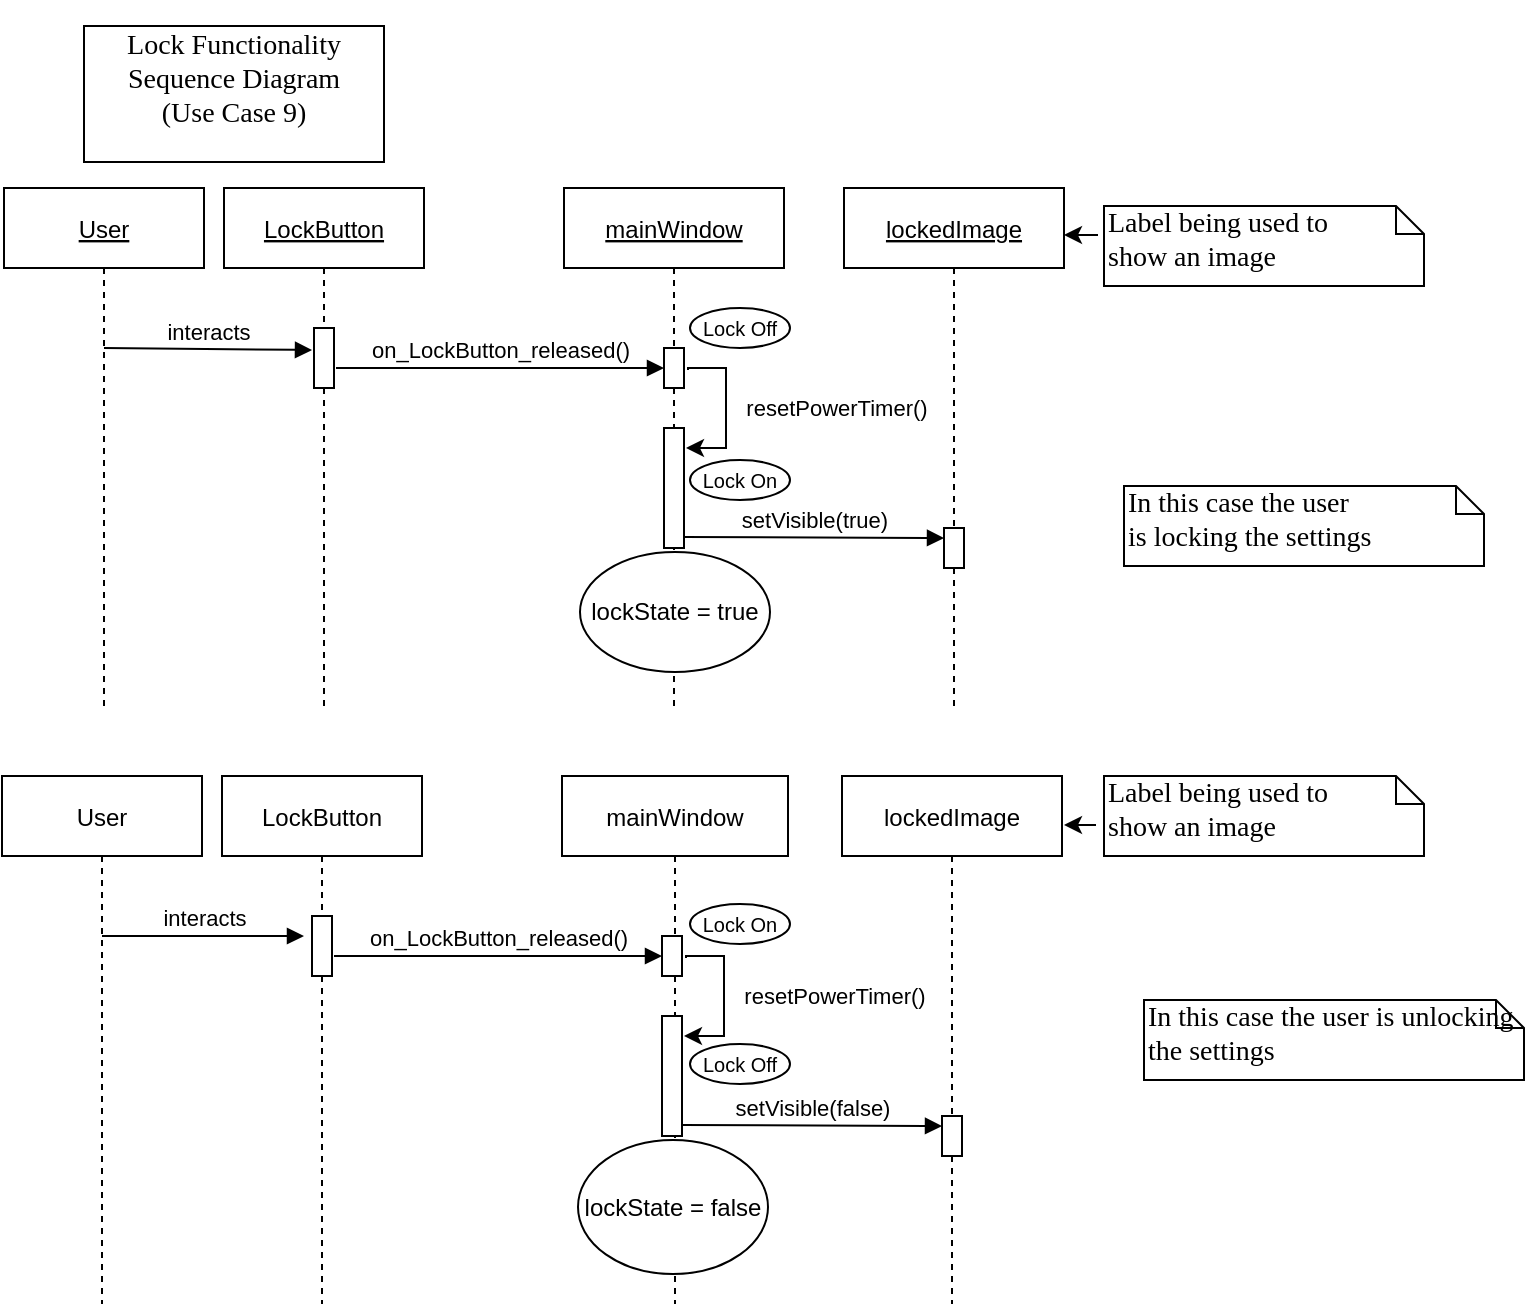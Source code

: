 <mxfile version="15.9.4" type="device"><diagram id="kgpKYQtTHZ0yAKxKKP6v" name="Page-1"><mxGraphModel dx="1422" dy="780" grid="1" gridSize="10" guides="1" tooltips="1" connect="1" arrows="1" fold="1" page="1" pageScale="1" pageWidth="1000" pageHeight="700" math="0" shadow="0"><root><mxCell id="0"/><mxCell id="1" parent="0"/><mxCell id="3nuBFxr9cyL0pnOWT2aG-1" value="LockButton" style="shape=umlLifeline;perimeter=lifelinePerimeter;container=1;collapsible=0;recursiveResize=0;rounded=0;shadow=0;strokeWidth=1;fontStyle=4" parent="1" vertex="1"><mxGeometry x="120" y="111" width="100" height="260" as="geometry"/></mxCell><mxCell id="3nuBFxr9cyL0pnOWT2aG-2" value="" style="points=[];perimeter=orthogonalPerimeter;rounded=0;shadow=0;strokeWidth=1;fillColor=default;" parent="3nuBFxr9cyL0pnOWT2aG-1" vertex="1"><mxGeometry x="45" y="70" width="10" height="30" as="geometry"/></mxCell><mxCell id="3nuBFxr9cyL0pnOWT2aG-5" value="mainWindow" style="shape=umlLifeline;perimeter=lifelinePerimeter;container=1;collapsible=0;recursiveResize=0;rounded=0;shadow=0;strokeWidth=1;fontStyle=4" parent="1" vertex="1"><mxGeometry x="290" y="111" width="110" height="260" as="geometry"/></mxCell><mxCell id="ivACF5KOrwC9vCTQ_RNN-10" value="resetPowerTimer()" style="edgeStyle=orthogonalEdgeStyle;rounded=0;orthogonalLoop=1;jettySize=auto;html=1;startArrow=none;exitX=1.2;exitY=0.55;exitDx=0;exitDy=0;exitPerimeter=0;" parent="3nuBFxr9cyL0pnOWT2aG-5" source="3nuBFxr9cyL0pnOWT2aG-6" edge="1"><mxGeometry y="55" relative="1" as="geometry"><Array as="points"><mxPoint x="62" y="90"/><mxPoint x="81" y="90"/><mxPoint x="81" y="130"/></Array><mxPoint as="offset"/><mxPoint x="66" y="90" as="sourcePoint"/><mxPoint x="61" y="130" as="targetPoint"/></mxGeometry></mxCell><mxCell id="ivACF5KOrwC9vCTQ_RNN-11" value="" style="points=[];perimeter=orthogonalPerimeter;rounded=0;shadow=0;strokeWidth=1;fillColor=default;" parent="3nuBFxr9cyL0pnOWT2aG-5" vertex="1"><mxGeometry x="50" y="120" width="10" height="60" as="geometry"/></mxCell><mxCell id="D84-XhFgPjTmM_HfTs0J-2" value="Lock Off" style="ellipse;whiteSpace=wrap;html=1;fontSize=10;" parent="3nuBFxr9cyL0pnOWT2aG-5" vertex="1"><mxGeometry x="63" y="60" width="50" height="20" as="geometry"/></mxCell><mxCell id="3nuBFxr9cyL0pnOWT2aG-6" value="" style="points=[];perimeter=orthogonalPerimeter;rounded=0;shadow=0;strokeWidth=1;fillColor=default;" parent="3nuBFxr9cyL0pnOWT2aG-5" vertex="1"><mxGeometry x="50" y="80" width="10" height="20" as="geometry"/></mxCell><mxCell id="D84-XhFgPjTmM_HfTs0J-38" value="lockState = true" style="ellipse;whiteSpace=wrap;html=1;" parent="3nuBFxr9cyL0pnOWT2aG-5" vertex="1"><mxGeometry x="8" y="182" width="95" height="60" as="geometry"/></mxCell><mxCell id="ivACF5KOrwC9vCTQ_RNN-1" value="User" style="shape=umlLifeline;perimeter=lifelinePerimeter;container=1;collapsible=0;recursiveResize=0;rounded=0;shadow=0;strokeWidth=1;fontStyle=4" parent="1" vertex="1"><mxGeometry x="10" y="111" width="100" height="260" as="geometry"/></mxCell><mxCell id="ivACF5KOrwC9vCTQ_RNN-6" value="interacts" style="html=1;verticalAlign=bottom;endArrow=block;rounded=0;entryX=-0.1;entryY=0.367;entryDx=0;entryDy=0;entryPerimeter=0;" parent="ivACF5KOrwC9vCTQ_RNN-1" target="3nuBFxr9cyL0pnOWT2aG-2" edge="1"><mxGeometry width="80" relative="1" as="geometry"><mxPoint x="50" y="80" as="sourcePoint"/><mxPoint x="130" y="80" as="targetPoint"/></mxGeometry></mxCell><mxCell id="ivACF5KOrwC9vCTQ_RNN-8" value="on_LockButton_released()" style="html=1;verticalAlign=bottom;endArrow=block;rounded=0;" parent="1" edge="1"><mxGeometry width="80" relative="1" as="geometry"><mxPoint x="176" y="201" as="sourcePoint"/><mxPoint x="340" y="201" as="targetPoint"/></mxGeometry></mxCell><mxCell id="D84-XhFgPjTmM_HfTs0J-5" value="lockedImage" style="shape=umlLifeline;perimeter=lifelinePerimeter;container=1;collapsible=0;recursiveResize=0;rounded=0;shadow=0;strokeWidth=1;fontStyle=4" parent="1" vertex="1"><mxGeometry x="430" y="111" width="110" height="260" as="geometry"/></mxCell><mxCell id="D84-XhFgPjTmM_HfTs0J-7" value="" style="points=[];perimeter=orthogonalPerimeter;rounded=0;shadow=0;strokeWidth=1;fillColor=default;" parent="D84-XhFgPjTmM_HfTs0J-5" vertex="1"><mxGeometry x="50" y="170" width="10" height="20" as="geometry"/></mxCell><mxCell id="D84-XhFgPjTmM_HfTs0J-13" value="setVisible(true)" style="html=1;verticalAlign=bottom;endArrow=block;rounded=0;" parent="D84-XhFgPjTmM_HfTs0J-5" edge="1"><mxGeometry width="80" relative="1" as="geometry"><mxPoint x="-80" y="174.5" as="sourcePoint"/><mxPoint x="50" y="175" as="targetPoint"/></mxGeometry></mxCell><mxCell id="D84-XhFgPjTmM_HfTs0J-44" style="edgeStyle=orthogonalEdgeStyle;rounded=0;orthogonalLoop=1;jettySize=auto;html=1;exitX=0;exitY=0.5;exitDx=0;exitDy=0;exitPerimeter=0;entryX=1;entryY=0.092;entryDx=0;entryDy=0;entryPerimeter=0;" parent="1" target="D84-XhFgPjTmM_HfTs0J-5" edge="1"><mxGeometry relative="1" as="geometry"><mxPoint x="557" y="134.5" as="sourcePoint"/></mxGeometry></mxCell><mxCell id="D84-XhFgPjTmM_HfTs0J-3" value="Lock On" style="ellipse;whiteSpace=wrap;html=1;fontSize=10;" parent="1" vertex="1"><mxGeometry x="353" y="247" width="50" height="20" as="geometry"/></mxCell><mxCell id="D84-XhFgPjTmM_HfTs0J-15" value="LockButton" style="shape=umlLifeline;perimeter=lifelinePerimeter;container=1;collapsible=0;recursiveResize=0;rounded=0;shadow=0;strokeWidth=1;" parent="1" vertex="1"><mxGeometry x="119" y="405" width="100" height="264" as="geometry"/></mxCell><mxCell id="D84-XhFgPjTmM_HfTs0J-16" value="" style="points=[];perimeter=orthogonalPerimeter;rounded=0;shadow=0;strokeWidth=1;fillColor=default;" parent="D84-XhFgPjTmM_HfTs0J-15" vertex="1"><mxGeometry x="45" y="70" width="10" height="30" as="geometry"/></mxCell><mxCell id="D84-XhFgPjTmM_HfTs0J-17" value="mainWindow" style="shape=umlLifeline;perimeter=lifelinePerimeter;container=1;collapsible=0;recursiveResize=0;rounded=0;shadow=0;strokeWidth=1;" parent="1" vertex="1"><mxGeometry x="289" y="405" width="113" height="264" as="geometry"/></mxCell><mxCell id="D84-XhFgPjTmM_HfTs0J-18" value="resetPowerTimer()" style="edgeStyle=orthogonalEdgeStyle;rounded=0;orthogonalLoop=1;jettySize=auto;html=1;startArrow=none;exitX=1.2;exitY=0.55;exitDx=0;exitDy=0;exitPerimeter=0;" parent="D84-XhFgPjTmM_HfTs0J-17" source="D84-XhFgPjTmM_HfTs0J-21" edge="1"><mxGeometry y="55" relative="1" as="geometry"><Array as="points"><mxPoint x="62" y="90"/><mxPoint x="81" y="90"/><mxPoint x="81" y="130"/></Array><mxPoint as="offset"/><mxPoint x="66" y="90" as="sourcePoint"/><mxPoint x="61" y="130" as="targetPoint"/></mxGeometry></mxCell><mxCell id="D84-XhFgPjTmM_HfTs0J-19" value="" style="points=[];perimeter=orthogonalPerimeter;rounded=0;shadow=0;strokeWidth=1;fillColor=default;" parent="D84-XhFgPjTmM_HfTs0J-17" vertex="1"><mxGeometry x="50" y="120" width="10" height="60" as="geometry"/></mxCell><mxCell id="D84-XhFgPjTmM_HfTs0J-20" value="Lock Off" style="ellipse;whiteSpace=wrap;html=1;fontSize=10;" parent="D84-XhFgPjTmM_HfTs0J-17" vertex="1"><mxGeometry x="64" y="134" width="50" height="20" as="geometry"/></mxCell><mxCell id="D84-XhFgPjTmM_HfTs0J-21" value="" style="points=[];perimeter=orthogonalPerimeter;rounded=0;shadow=0;strokeWidth=1;fillColor=default;" parent="D84-XhFgPjTmM_HfTs0J-17" vertex="1"><mxGeometry x="50" y="80" width="10" height="20" as="geometry"/></mxCell><mxCell id="D84-XhFgPjTmM_HfTs0J-34" value="Lock On" style="ellipse;whiteSpace=wrap;html=1;fontSize=10;" parent="D84-XhFgPjTmM_HfTs0J-17" vertex="1"><mxGeometry x="64" y="64" width="50" height="20" as="geometry"/></mxCell><mxCell id="D84-XhFgPjTmM_HfTs0J-22" value="User" style="shape=umlLifeline;perimeter=lifelinePerimeter;container=1;collapsible=0;recursiveResize=0;rounded=0;shadow=0;strokeWidth=1;" parent="1" vertex="1"><mxGeometry x="9" y="405" width="100" height="264" as="geometry"/></mxCell><mxCell id="D84-XhFgPjTmM_HfTs0J-23" value="interacts" style="html=1;verticalAlign=bottom;endArrow=block;rounded=0;" parent="D84-XhFgPjTmM_HfTs0J-22" edge="1"><mxGeometry width="80" relative="1" as="geometry"><mxPoint x="50" y="80" as="sourcePoint"/><mxPoint x="151" y="80" as="targetPoint"/></mxGeometry></mxCell><mxCell id="D84-XhFgPjTmM_HfTs0J-24" value="on_LockButton_released()" style="html=1;verticalAlign=bottom;endArrow=block;rounded=0;" parent="1" edge="1"><mxGeometry width="80" relative="1" as="geometry"><mxPoint x="175" y="495" as="sourcePoint"/><mxPoint x="339" y="495" as="targetPoint"/></mxGeometry></mxCell><mxCell id="D84-XhFgPjTmM_HfTs0J-26" value="lockedImage" style="shape=umlLifeline;perimeter=lifelinePerimeter;container=1;collapsible=0;recursiveResize=0;rounded=0;shadow=0;strokeWidth=1;" parent="1" vertex="1"><mxGeometry x="429" y="405" width="110" height="264" as="geometry"/></mxCell><mxCell id="D84-XhFgPjTmM_HfTs0J-27" value="" style="points=[];perimeter=orthogonalPerimeter;rounded=0;shadow=0;strokeWidth=1;fillColor=default;" parent="D84-XhFgPjTmM_HfTs0J-26" vertex="1"><mxGeometry x="50" y="170" width="10" height="20" as="geometry"/></mxCell><mxCell id="D84-XhFgPjTmM_HfTs0J-28" value="setVisible(false)" style="html=1;verticalAlign=bottom;endArrow=block;rounded=0;" parent="D84-XhFgPjTmM_HfTs0J-26" edge="1"><mxGeometry width="80" relative="1" as="geometry"><mxPoint x="-80" y="174.5" as="sourcePoint"/><mxPoint x="50" y="175" as="targetPoint"/></mxGeometry></mxCell><mxCell id="D84-XhFgPjTmM_HfTs0J-45" style="edgeStyle=orthogonalEdgeStyle;rounded=0;orthogonalLoop=1;jettySize=auto;html=1;exitX=0;exitY=0.5;exitDx=0;exitDy=0;exitPerimeter=0;" parent="1" edge="1"><mxGeometry relative="1" as="geometry"><mxPoint x="540" y="430" as="targetPoint"/><mxPoint x="556" y="429.5" as="sourcePoint"/></mxGeometry></mxCell><mxCell id="D84-XhFgPjTmM_HfTs0J-36" value="lockState = false" style="ellipse;whiteSpace=wrap;html=1;" parent="1" vertex="1"><mxGeometry x="297" y="587" width="95" height="67" as="geometry"/></mxCell><mxCell id="tqpBep0ckKaj2mGNDMpZ-2" value="&lt;span style=&quot;font-family: &amp;#34;verdana&amp;#34; ; font-size: 14px&quot;&gt;Label being used to&lt;/span&gt;&lt;br style=&quot;font-family: &amp;#34;verdana&amp;#34; ; font-size: 14px&quot;&gt;&lt;span style=&quot;font-family: &amp;#34;verdana&amp;#34; ; font-size: 14px&quot;&gt;show an image&lt;/span&gt;" style="shape=note;whiteSpace=wrap;html=1;size=14;verticalAlign=top;align=left;spacingTop=-6;rounded=0;shadow=0;comic=0;labelBackgroundColor=none;strokeWidth=1;fontFamily=Verdana;fontSize=12;fillColor=default;strokeColor=default;fontColor=default;" vertex="1" parent="1"><mxGeometry x="560" y="120" width="160" height="40" as="geometry"/></mxCell><mxCell id="tqpBep0ckKaj2mGNDMpZ-3" value="&lt;span style=&quot;font-family: &amp;#34;verdana&amp;#34; ; font-size: 14px&quot;&gt;In this case the user&lt;/span&gt;&lt;br style=&quot;font-family: &amp;#34;verdana&amp;#34; ; font-size: 14px&quot;&gt;&lt;span style=&quot;font-family: &amp;#34;verdana&amp;#34; ; font-size: 14px&quot;&gt;is locking the settings&amp;nbsp; &lt;br&gt;&lt;/span&gt;" style="shape=note;whiteSpace=wrap;html=1;size=14;verticalAlign=top;align=left;spacingTop=-6;rounded=0;shadow=0;comic=0;labelBackgroundColor=none;strokeWidth=1;fontFamily=Verdana;fontSize=12;fillColor=default;strokeColor=default;fontColor=default;" vertex="1" parent="1"><mxGeometry x="570" y="260" width="180" height="40" as="geometry"/></mxCell><mxCell id="tqpBep0ckKaj2mGNDMpZ-5" value="&lt;span style=&quot;font-family: &amp;#34;verdana&amp;#34; ; font-size: 14px&quot;&gt;Label being used to&lt;/span&gt;&lt;br style=&quot;font-family: &amp;#34;verdana&amp;#34; ; font-size: 14px&quot;&gt;&lt;span style=&quot;font-family: &amp;#34;verdana&amp;#34; ; font-size: 14px&quot;&gt;show an image&lt;/span&gt;" style="shape=note;whiteSpace=wrap;html=1;size=14;verticalAlign=top;align=left;spacingTop=-6;rounded=0;shadow=0;comic=0;labelBackgroundColor=none;strokeWidth=1;fontFamily=Verdana;fontSize=12;fillColor=default;strokeColor=default;fontColor=default;" vertex="1" parent="1"><mxGeometry x="560" y="405" width="160" height="40" as="geometry"/></mxCell><mxCell id="tqpBep0ckKaj2mGNDMpZ-6" value="&lt;font face=&quot;verdana&quot;&gt;&lt;span style=&quot;font-size: 14px&quot;&gt;&lt;/span&gt;&lt;/font&gt;&lt;span style=&quot;font-size: 14px&quot;&gt;In this case the user is&amp;nbsp;&lt;/span&gt;&lt;font face=&quot;verdana&quot;&gt;&lt;span style=&quot;font-size: 14px&quot;&gt;&lt;/span&gt;&lt;/font&gt;&lt;span style=&quot;font-size: 14px&quot;&gt;unlocking the settings&amp;nbsp; &amp;nbsp;&lt;/span&gt;&lt;div style=&quot;font-family: &amp;#34;verdana&amp;#34;&quot;&gt;&lt;span style=&quot;font-size: 14px&quot;&gt;&amp;nbsp;&lt;/span&gt;&lt;/div&gt;" style="shape=note;whiteSpace=wrap;html=1;size=14;verticalAlign=top;align=left;spacingTop=-6;rounded=0;shadow=0;comic=0;labelBackgroundColor=none;strokeWidth=1;fontFamily=Verdana;fontSize=12;fillColor=default;strokeColor=default;fontColor=default;" vertex="1" parent="1"><mxGeometry x="580" y="517" width="190" height="40" as="geometry"/></mxCell><mxCell id="tqpBep0ckKaj2mGNDMpZ-7" value="&#xA;&lt;span style=&quot;font-family: &amp;quot;verdana&amp;quot; ; font-size: 14px&quot;&gt;Lock Functionality &lt;br&gt;Sequence Diagram&lt;br&gt;(Use Case 9)&lt;br&gt;&lt;/span&gt;&#xA;&#xA;" style="rounded=0;whiteSpace=wrap;html=1;" vertex="1" parent="1"><mxGeometry x="50" y="30" width="150" height="68" as="geometry"/></mxCell></root></mxGraphModel></diagram></mxfile>